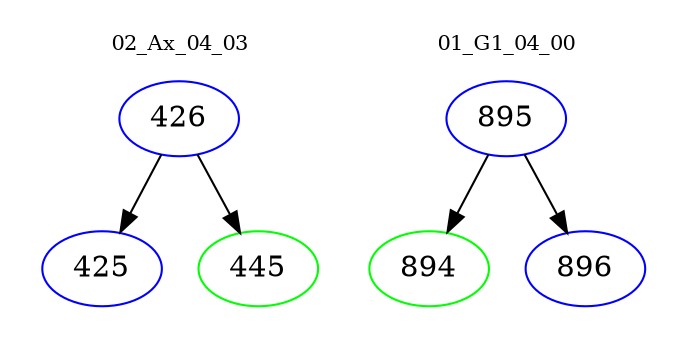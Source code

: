 digraph{
subgraph cluster_0 {
color = white
label = "02_Ax_04_03";
fontsize=10;
T0_426 [label="426", color="blue"]
T0_426 -> T0_425 [color="black"]
T0_425 [label="425", color="blue"]
T0_426 -> T0_445 [color="black"]
T0_445 [label="445", color="green"]
}
subgraph cluster_1 {
color = white
label = "01_G1_04_00";
fontsize=10;
T1_895 [label="895", color="blue"]
T1_895 -> T1_894 [color="black"]
T1_894 [label="894", color="green"]
T1_895 -> T1_896 [color="black"]
T1_896 [label="896", color="blue"]
}
}
